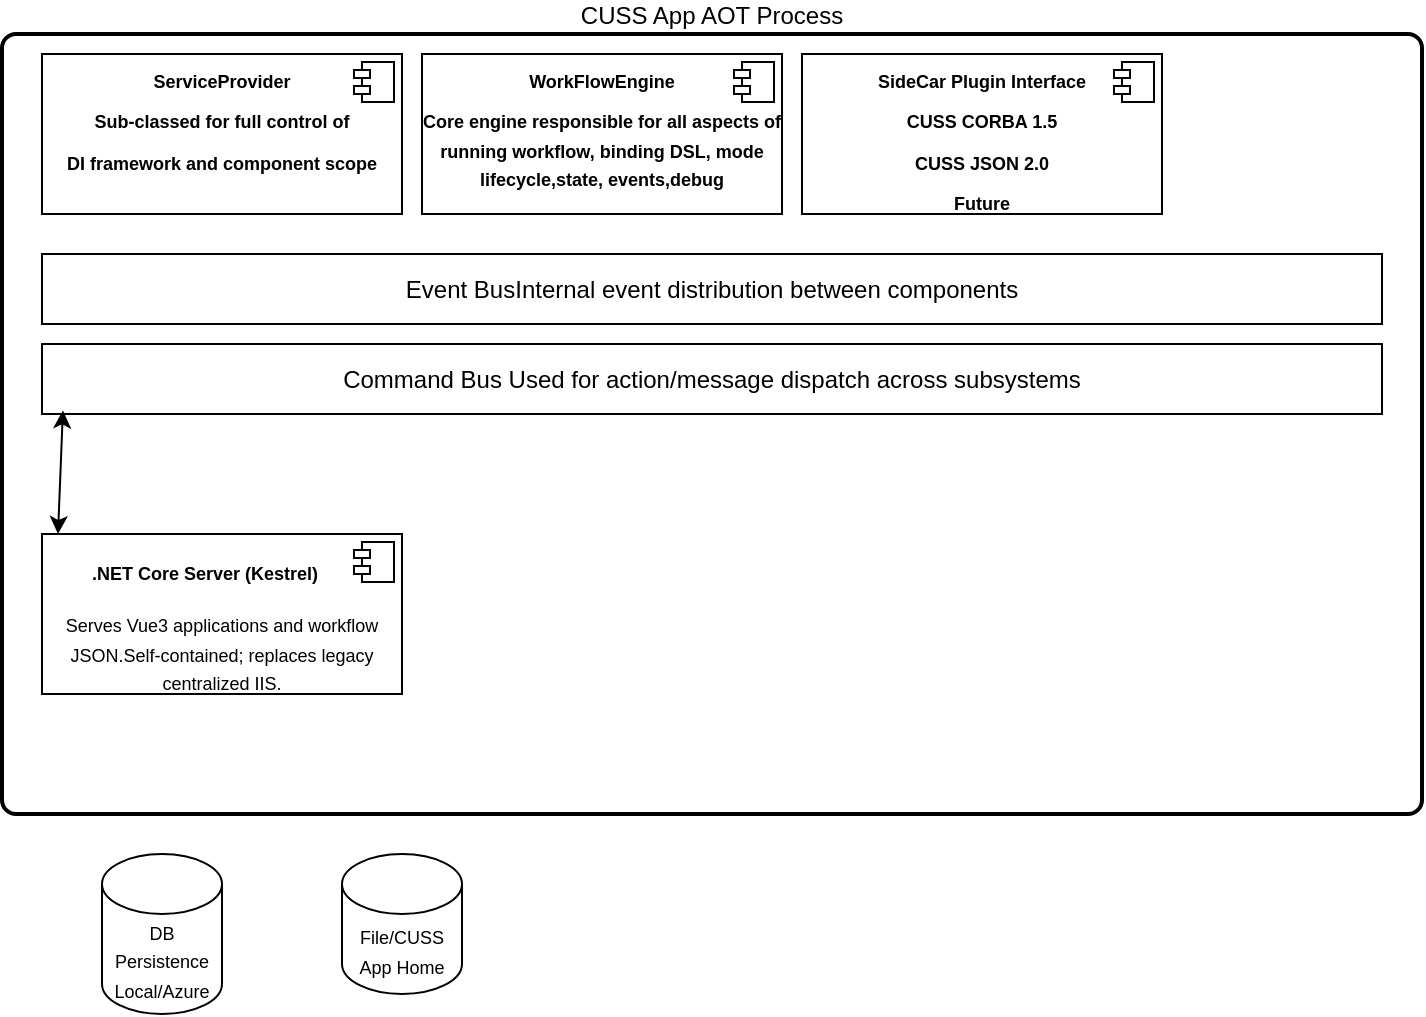 <mxfile version="28.1.2">
  <diagram name="Page-1" id="p6uCi-K_zpWC21gcCGmq">
    <mxGraphModel dx="1357" dy="1574" grid="1" gridSize="10" guides="1" tooltips="1" connect="1" arrows="1" fold="1" page="1" pageScale="1" pageWidth="850" pageHeight="1100" math="0" shadow="0">
      <root>
        <mxCell id="0" />
        <mxCell id="1" parent="0" />
        <mxCell id="bcD2Hr10kMB_pqMEJleT-5" value="CUSS App AOT Process" style="rounded=1;whiteSpace=wrap;html=1;absoluteArcSize=1;arcSize=14;strokeWidth=2;labelPosition=center;verticalLabelPosition=top;align=center;verticalAlign=bottom;" vertex="1" parent="1">
          <mxGeometry width="710" height="390" as="geometry" />
        </mxCell>
        <mxCell id="bcD2Hr10kMB_pqMEJleT-7" value="&lt;p style=&quot;margin:0px;margin-top:6px;text-align:center;&quot;&gt;&lt;b&gt;&lt;font style=&quot;font-size: 9px;&quot;&gt;ServiceProvider&lt;/font&gt;&lt;/b&gt;&lt;/p&gt;&lt;p style=&quot;margin:0px;margin-top:6px;text-align:center;&quot;&gt;&lt;b&gt;&lt;font style=&quot;font-size: 9px;&quot;&gt;Sub-classed for full control of&lt;/font&gt;&lt;/b&gt;&lt;/p&gt;&lt;p style=&quot;margin:0px;margin-top:6px;text-align:center;&quot;&gt;&lt;b&gt;&lt;font style=&quot;font-size: 9px;&quot;&gt;DI framework and component scope&lt;/font&gt;&lt;/b&gt;&lt;/p&gt;" style="align=left;overflow=fill;html=1;dropTarget=0;whiteSpace=wrap;" vertex="1" parent="1">
          <mxGeometry x="20" y="10" width="180" height="80" as="geometry" />
        </mxCell>
        <mxCell id="bcD2Hr10kMB_pqMEJleT-8" value="" style="shape=component;jettyWidth=8;jettyHeight=4;" vertex="1" parent="bcD2Hr10kMB_pqMEJleT-7">
          <mxGeometry x="1" width="20" height="20" relative="1" as="geometry">
            <mxPoint x="-24" y="4" as="offset" />
          </mxGeometry>
        </mxCell>
        <mxCell id="bcD2Hr10kMB_pqMEJleT-9" value="&lt;p style=&quot;margin:0px;margin-top:6px;text-align:center;&quot;&gt;&lt;b&gt;&lt;font style=&quot;font-size: 9px;&quot;&gt;WorkFlowEngine&lt;/font&gt;&lt;/b&gt;&lt;/p&gt;&lt;p style=&quot;margin:0px;margin-top:6px;text-align:center;&quot;&gt;&lt;b&gt;&lt;font style=&quot;font-size: 9px;&quot;&gt;Core engine responsible for all aspects of running workflow, binding DSL, mode lifecycle,state, events,debug&lt;/font&gt;&lt;/b&gt;&lt;/p&gt;" style="align=left;overflow=fill;html=1;dropTarget=0;whiteSpace=wrap;" vertex="1" parent="1">
          <mxGeometry x="210" y="10" width="180" height="80" as="geometry" />
        </mxCell>
        <mxCell id="bcD2Hr10kMB_pqMEJleT-10" value="" style="shape=component;jettyWidth=8;jettyHeight=4;" vertex="1" parent="bcD2Hr10kMB_pqMEJleT-9">
          <mxGeometry x="1" width="20" height="20" relative="1" as="geometry">
            <mxPoint x="-24" y="4" as="offset" />
          </mxGeometry>
        </mxCell>
        <mxCell id="bcD2Hr10kMB_pqMEJleT-11" value="&lt;p style=&quot;margin:0px;margin-top:6px;text-align:center;&quot;&gt;&lt;font style=&quot;font-size: 9px;&quot;&gt;&lt;b style=&quot;&quot;&gt;SideCar Plugin Interface&lt;/b&gt;&lt;/font&gt;&lt;/p&gt;&lt;p style=&quot;margin:0px;margin-top:6px;text-align:center;&quot;&gt;&lt;font style=&quot;font-size: 9px;&quot;&gt;&lt;b&gt;CUSS CORBA 1.5&lt;/b&gt;&lt;/font&gt;&lt;/p&gt;&lt;p style=&quot;margin:0px;margin-top:6px;text-align:center;&quot;&gt;&lt;font style=&quot;font-size: 9px;&quot;&gt;&lt;b&gt;CUSS JSON 2.0&lt;/b&gt;&lt;/font&gt;&lt;/p&gt;&lt;p style=&quot;margin:0px;margin-top:6px;text-align:center;&quot;&gt;&lt;font style=&quot;font-size: 9px;&quot;&gt;&lt;b style=&quot;&quot;&gt;Future&lt;/b&gt;&lt;/font&gt;&lt;/p&gt;" style="align=left;overflow=fill;html=1;dropTarget=0;whiteSpace=wrap;" vertex="1" parent="1">
          <mxGeometry x="400" y="10" width="180" height="80" as="geometry" />
        </mxCell>
        <mxCell id="bcD2Hr10kMB_pqMEJleT-12" value="" style="shape=component;jettyWidth=8;jettyHeight=4;" vertex="1" parent="bcD2Hr10kMB_pqMEJleT-11">
          <mxGeometry x="1" width="20" height="20" relative="1" as="geometry">
            <mxPoint x="-24" y="4" as="offset" />
          </mxGeometry>
        </mxCell>
        <mxCell id="bcD2Hr10kMB_pqMEJleT-13" value="Event BusInternal event distribution between components" style="rounded=0;whiteSpace=wrap;html=1;" vertex="1" parent="1">
          <mxGeometry x="20" y="110" width="670" height="35" as="geometry" />
        </mxCell>
        <mxCell id="bcD2Hr10kMB_pqMEJleT-14" value="Command Bus&amp;nbsp;Used for action/message dispatch across subsystems" style="rounded=0;whiteSpace=wrap;html=1;" vertex="1" parent="1">
          <mxGeometry x="20" y="155" width="670" height="35" as="geometry" />
        </mxCell>
        <mxCell id="bcD2Hr10kMB_pqMEJleT-15" value="&lt;p data-end=&quot;879&quot; data-start=&quot;838&quot;&gt;&lt;strong data-end=&quot;877&quot; data-start=&quot;838&quot;&gt;&lt;font style=&quot;font-size: 9px;&quot;&gt;&amp;nbsp; &amp;nbsp; &amp;nbsp; &amp;nbsp; &amp;nbsp; .NET Core Server (Kestrel)&lt;/font&gt;&lt;/strong&gt;&lt;/p&gt;&lt;p style=&quot;margin:0px;margin-top:6px;text-align:center;&quot;&gt;&lt;span style=&quot;font-size: 9px; background-color: transparent; color: light-dark(rgb(0, 0, 0), rgb(255, 255, 255)); text-align: left;&quot;&gt;Serves Vue3 applications and workflow JSON.&lt;/span&gt;&lt;span style=&quot;font-size: 9px; background-color: transparent; color: light-dark(rgb(0, 0, 0), rgb(255, 255, 255)); text-align: left;&quot;&gt;Self-contained; replaces legacy centralized IIS.&lt;/span&gt;&lt;/p&gt;" style="align=left;overflow=fill;html=1;dropTarget=0;whiteSpace=wrap;" vertex="1" parent="1">
          <mxGeometry x="20" y="250" width="180" height="80" as="geometry" />
        </mxCell>
        <mxCell id="bcD2Hr10kMB_pqMEJleT-16" value="" style="shape=component;jettyWidth=8;jettyHeight=4;" vertex="1" parent="bcD2Hr10kMB_pqMEJleT-15">
          <mxGeometry x="1" width="20" height="20" relative="1" as="geometry">
            <mxPoint x="-24" y="4" as="offset" />
          </mxGeometry>
        </mxCell>
        <mxCell id="bcD2Hr10kMB_pqMEJleT-17" value="" style="endArrow=classic;startArrow=classic;html=1;rounded=0;exitX=0.5;exitY=0;exitDx=0;exitDy=0;entryX=0.138;entryY=0.949;entryDx=0;entryDy=0;entryPerimeter=0;" edge="1" parent="1">
          <mxGeometry width="50" height="50" relative="1" as="geometry">
            <mxPoint x="28" y="250" as="sourcePoint" />
            <mxPoint x="30.46" y="188.215" as="targetPoint" />
            <Array as="points" />
          </mxGeometry>
        </mxCell>
        <mxCell id="bcD2Hr10kMB_pqMEJleT-18" value="&lt;font style=&quot;font-size: 9px;&quot;&gt;DB Persistence Local/Azure&lt;/font&gt;" style="shape=cylinder3;whiteSpace=wrap;html=1;boundedLbl=1;backgroundOutline=1;size=15;" vertex="1" parent="1">
          <mxGeometry x="50" y="410" width="60" height="80" as="geometry" />
        </mxCell>
        <mxCell id="bcD2Hr10kMB_pqMEJleT-19" value="&lt;font style=&quot;font-size: 9px;&quot;&gt;File/CUSS App Home&lt;/font&gt;" style="shape=cylinder3;whiteSpace=wrap;html=1;boundedLbl=1;backgroundOutline=1;size=15;" vertex="1" parent="1">
          <mxGeometry x="170" y="410" width="60" height="70" as="geometry" />
        </mxCell>
      </root>
    </mxGraphModel>
  </diagram>
</mxfile>
